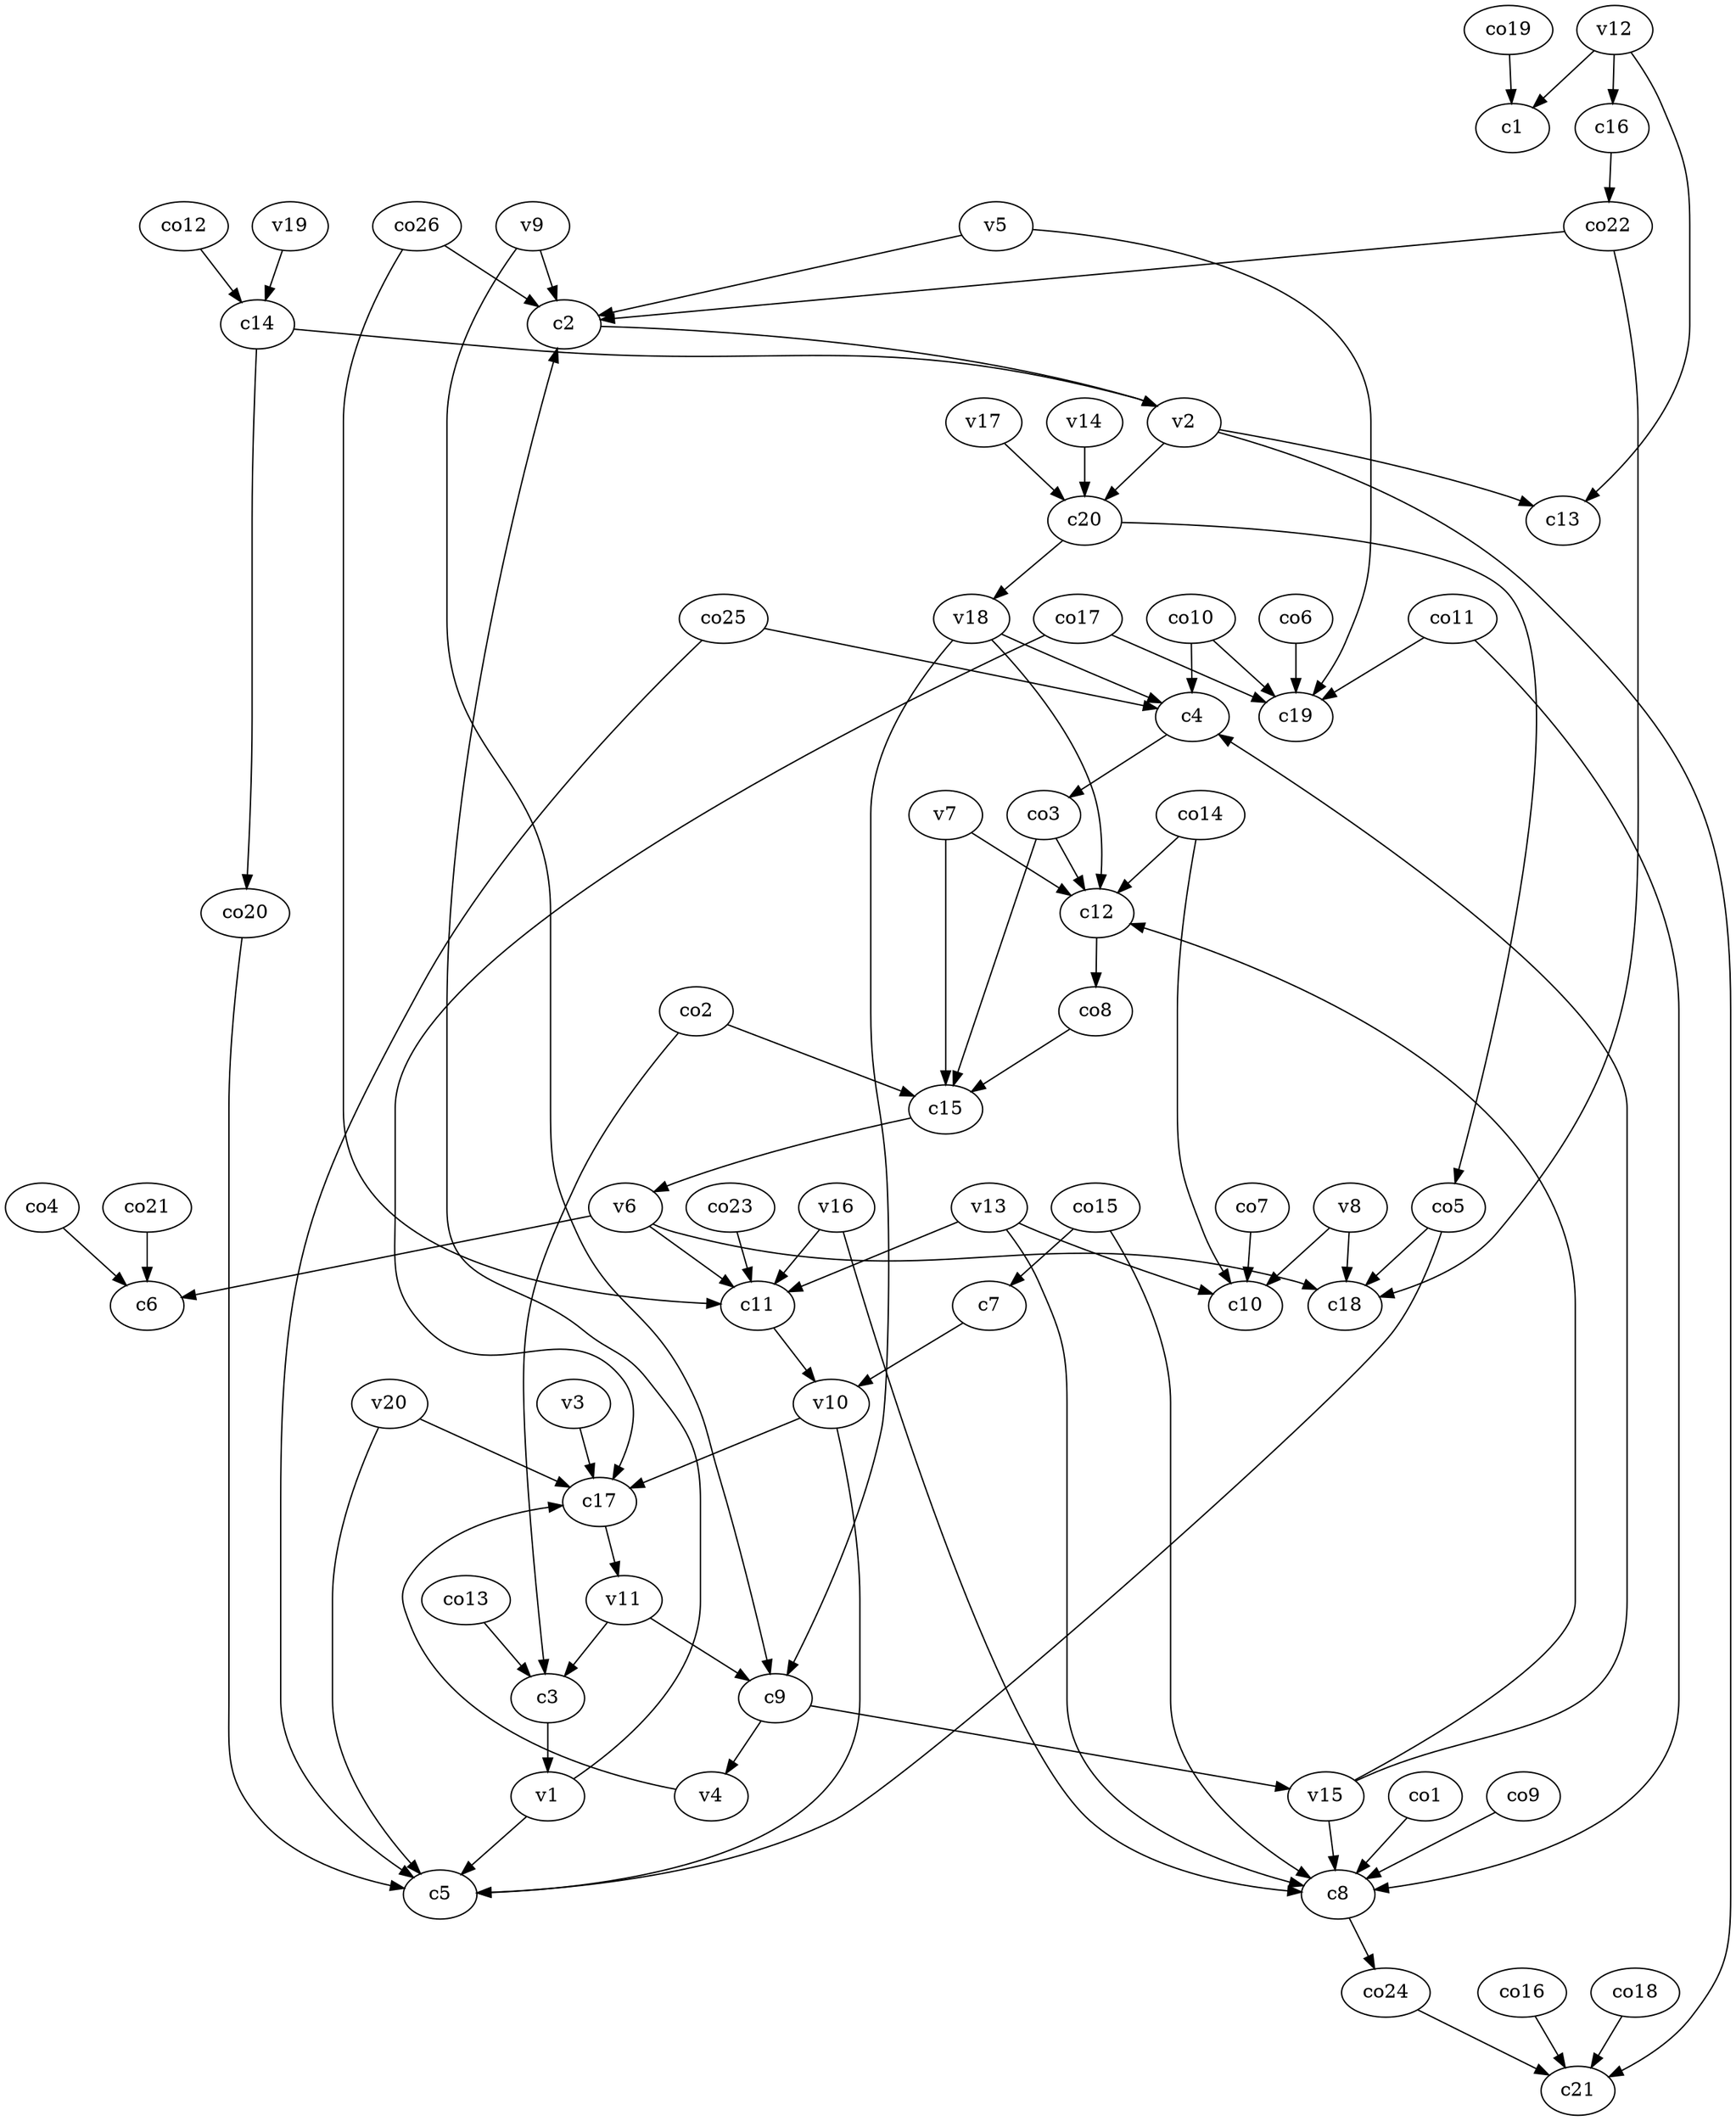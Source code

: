 strict digraph  {
c1;
c2;
c3;
c4;
c5;
c6;
c7;
c8;
c9;
c10;
c11;
c12;
c13;
c14;
c15;
c16;
c17;
c18;
c19;
c20;
c21;
v1;
v2;
v3;
v4;
v5;
v6;
v7;
v8;
v9;
v10;
v11;
v12;
v13;
v14;
v15;
v16;
v17;
v18;
v19;
v20;
co1;
co2;
co3;
co4;
co5;
co6;
co7;
co8;
co9;
co10;
co11;
co12;
co13;
co14;
co15;
co16;
co17;
co18;
co19;
co20;
co21;
co22;
co23;
co24;
co25;
co26;
c2 -> v2  [weight=1];
c3 -> v1  [weight=1];
c4 -> co3  [weight=1];
c7 -> v10  [weight=1];
c8 -> co24  [weight=1];
c9 -> v4  [weight=1];
c9 -> v15  [weight=1];
c11 -> v10  [weight=1];
c12 -> co8  [weight=1];
c14 -> co20  [weight=1];
c14 -> v2  [weight=1];
c15 -> v6  [weight=1];
c16 -> co22  [weight=1];
c17 -> v11  [weight=1];
c20 -> v18  [weight=1];
c20 -> co5  [weight=1];
v1 -> c5  [weight=1];
v1 -> c2  [weight=1];
v2 -> c20  [weight=1];
v2 -> c21  [weight=1];
v2 -> c13  [weight=1];
v3 -> c17  [weight=1];
v4 -> c17  [weight=1];
v5 -> c2  [weight=1];
v5 -> c19  [weight=1];
v6 -> c18  [weight=1];
v6 -> c11  [weight=1];
v6 -> c6  [weight=1];
v7 -> c15  [weight=1];
v7 -> c12  [weight=1];
v8 -> c18  [weight=1];
v8 -> c10  [weight=1];
v9 -> c9  [weight=1];
v9 -> c2  [weight=1];
v10 -> c5  [weight=1];
v10 -> c17  [weight=1];
v11 -> c9  [weight=1];
v11 -> c3  [weight=1];
v12 -> c16  [weight=1];
v12 -> c13  [weight=1];
v12 -> c1  [weight=1];
v13 -> c11  [weight=1];
v13 -> c10  [weight=1];
v13 -> c8  [weight=1];
v14 -> c20  [weight=1];
v15 -> c8  [weight=1];
v15 -> c12  [weight=1];
v15 -> c4  [weight=1];
v16 -> c11  [weight=1];
v16 -> c8  [weight=1];
v17 -> c20  [weight=1];
v18 -> c12  [weight=1];
v18 -> c4  [weight=1];
v18 -> c9  [weight=1];
v19 -> c14  [weight=1];
v20 -> c5  [weight=1];
v20 -> c17  [weight=1];
co1 -> c8  [weight=1];
co2 -> c15  [weight=1];
co2 -> c3  [weight=1];
co3 -> c15  [weight=1];
co3 -> c12  [weight=1];
co4 -> c6  [weight=1];
co5 -> c18  [weight=1];
co5 -> c5  [weight=1];
co6 -> c19  [weight=1];
co7 -> c10  [weight=1];
co8 -> c15  [weight=1];
co9 -> c8  [weight=1];
co10 -> c4  [weight=1];
co10 -> c19  [weight=1];
co11 -> c19  [weight=1];
co11 -> c8  [weight=1];
co12 -> c14  [weight=1];
co13 -> c3  [weight=1];
co14 -> c10  [weight=1];
co14 -> c12  [weight=1];
co15 -> c8  [weight=1];
co15 -> c7  [weight=1];
co16 -> c21  [weight=1];
co17 -> c17  [weight=1];
co17 -> c19  [weight=1];
co18 -> c21  [weight=1];
co19 -> c1  [weight=1];
co20 -> c5  [weight=1];
co21 -> c6  [weight=1];
co22 -> c18  [weight=1];
co22 -> c2  [weight=1];
co23 -> c11  [weight=1];
co24 -> c21  [weight=1];
co25 -> c4  [weight=1];
co25 -> c5  [weight=1];
co26 -> c11  [weight=1];
co26 -> c2  [weight=1];
}
